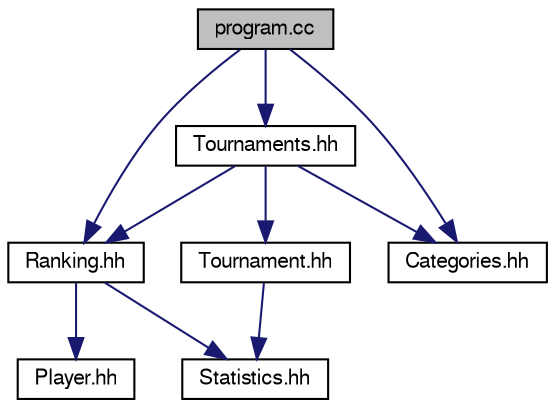 digraph "program.cc"
{
 // LATEX_PDF_SIZE
  edge [fontname="FreeSans",fontsize="10",labelfontname="FreeSans",labelfontsize="10"];
  node [fontname="FreeSans",fontsize="10",shape=record];
  Node1 [label="program.cc",height=0.2,width=0.4,color="black", fillcolor="grey75", style="filled", fontcolor="black",tooltip=" "];
  Node1 -> Node2 [color="midnightblue",fontsize="10",style="solid"];
  Node2 [label="Tournaments.hh",height=0.2,width=0.4,color="black", fillcolor="white", style="filled",URL="$_tournaments_8hh.html",tooltip="Especificación de la clase Tournaments."];
  Node2 -> Node3 [color="midnightblue",fontsize="10",style="solid"];
  Node3 [label="Tournament.hh",height=0.2,width=0.4,color="black", fillcolor="white", style="filled",URL="$_tournament_8hh.html",tooltip="Especificación de la clase Tournament."];
  Node3 -> Node4 [color="midnightblue",fontsize="10",style="solid"];
  Node4 [label="Statistics.hh",height=0.2,width=0.4,color="black", fillcolor="white", style="filled",URL="$_statistics_8hh.html",tooltip="Especificación de la clase Statistics."];
  Node2 -> Node5 [color="midnightblue",fontsize="10",style="solid"];
  Node5 [label="Ranking.hh",height=0.2,width=0.4,color="black", fillcolor="white", style="filled",URL="$_ranking_8hh.html",tooltip="Especificación de la clase Ranking."];
  Node5 -> Node4 [color="midnightblue",fontsize="10",style="solid"];
  Node5 -> Node6 [color="midnightblue",fontsize="10",style="solid"];
  Node6 [label="Player.hh",height=0.2,width=0.4,color="black", fillcolor="white", style="filled",URL="$_player_8hh.html",tooltip="Especificación de la clase Player."];
  Node2 -> Node7 [color="midnightblue",fontsize="10",style="solid"];
  Node7 [label="Categories.hh",height=0.2,width=0.4,color="black", fillcolor="white", style="filled",URL="$_categories_8hh.html",tooltip="Especificación de la clase Categories."];
  Node1 -> Node5 [color="midnightblue",fontsize="10",style="solid"];
  Node1 -> Node7 [color="midnightblue",fontsize="10",style="solid"];
}
